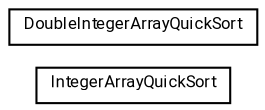 #!/usr/local/bin/dot
#
# Class diagram 
# Generated by UMLGraph version R5_7_2-60-g0e99a6 (http://www.spinellis.gr/umlgraph/)
#

digraph G {
	graph [fontnames="svg"]
	edge [fontname="Roboto",fontsize=7,labelfontname="Roboto",labelfontsize=7,color="black"];
	node [fontname="Roboto",fontcolor="black",fontsize=8,shape=plaintext,margin=0,width=0,height=0];
	nodesep=0.15;
	ranksep=0.25;
	rankdir=LR;
	// de.lmu.ifi.dbs.elki.utilities.datastructures.arrays.IntegerArrayQuickSort
	c555160 [label=<<table title="de.lmu.ifi.dbs.elki.utilities.datastructures.arrays.IntegerArrayQuickSort" border="0" cellborder="1" cellspacing="0" cellpadding="2" href="IntegerArrayQuickSort.html" target="_parent">
		<tr><td><table border="0" cellspacing="0" cellpadding="1">
		<tr><td align="center" balign="center"> <font face="Roboto">IntegerArrayQuickSort</font> </td></tr>
		</table></td></tr>
		</table>>, URL="IntegerArrayQuickSort.html"];
	// de.lmu.ifi.dbs.elki.utilities.datastructures.arrays.DoubleIntegerArrayQuickSort
	c555161 [label=<<table title="de.lmu.ifi.dbs.elki.utilities.datastructures.arrays.DoubleIntegerArrayQuickSort" border="0" cellborder="1" cellspacing="0" cellpadding="2" href="DoubleIntegerArrayQuickSort.html" target="_parent">
		<tr><td><table border="0" cellspacing="0" cellpadding="1">
		<tr><td align="center" balign="center"> <font face="Roboto">DoubleIntegerArrayQuickSort</font> </td></tr>
		</table></td></tr>
		</table>>, URL="DoubleIntegerArrayQuickSort.html"];
}

